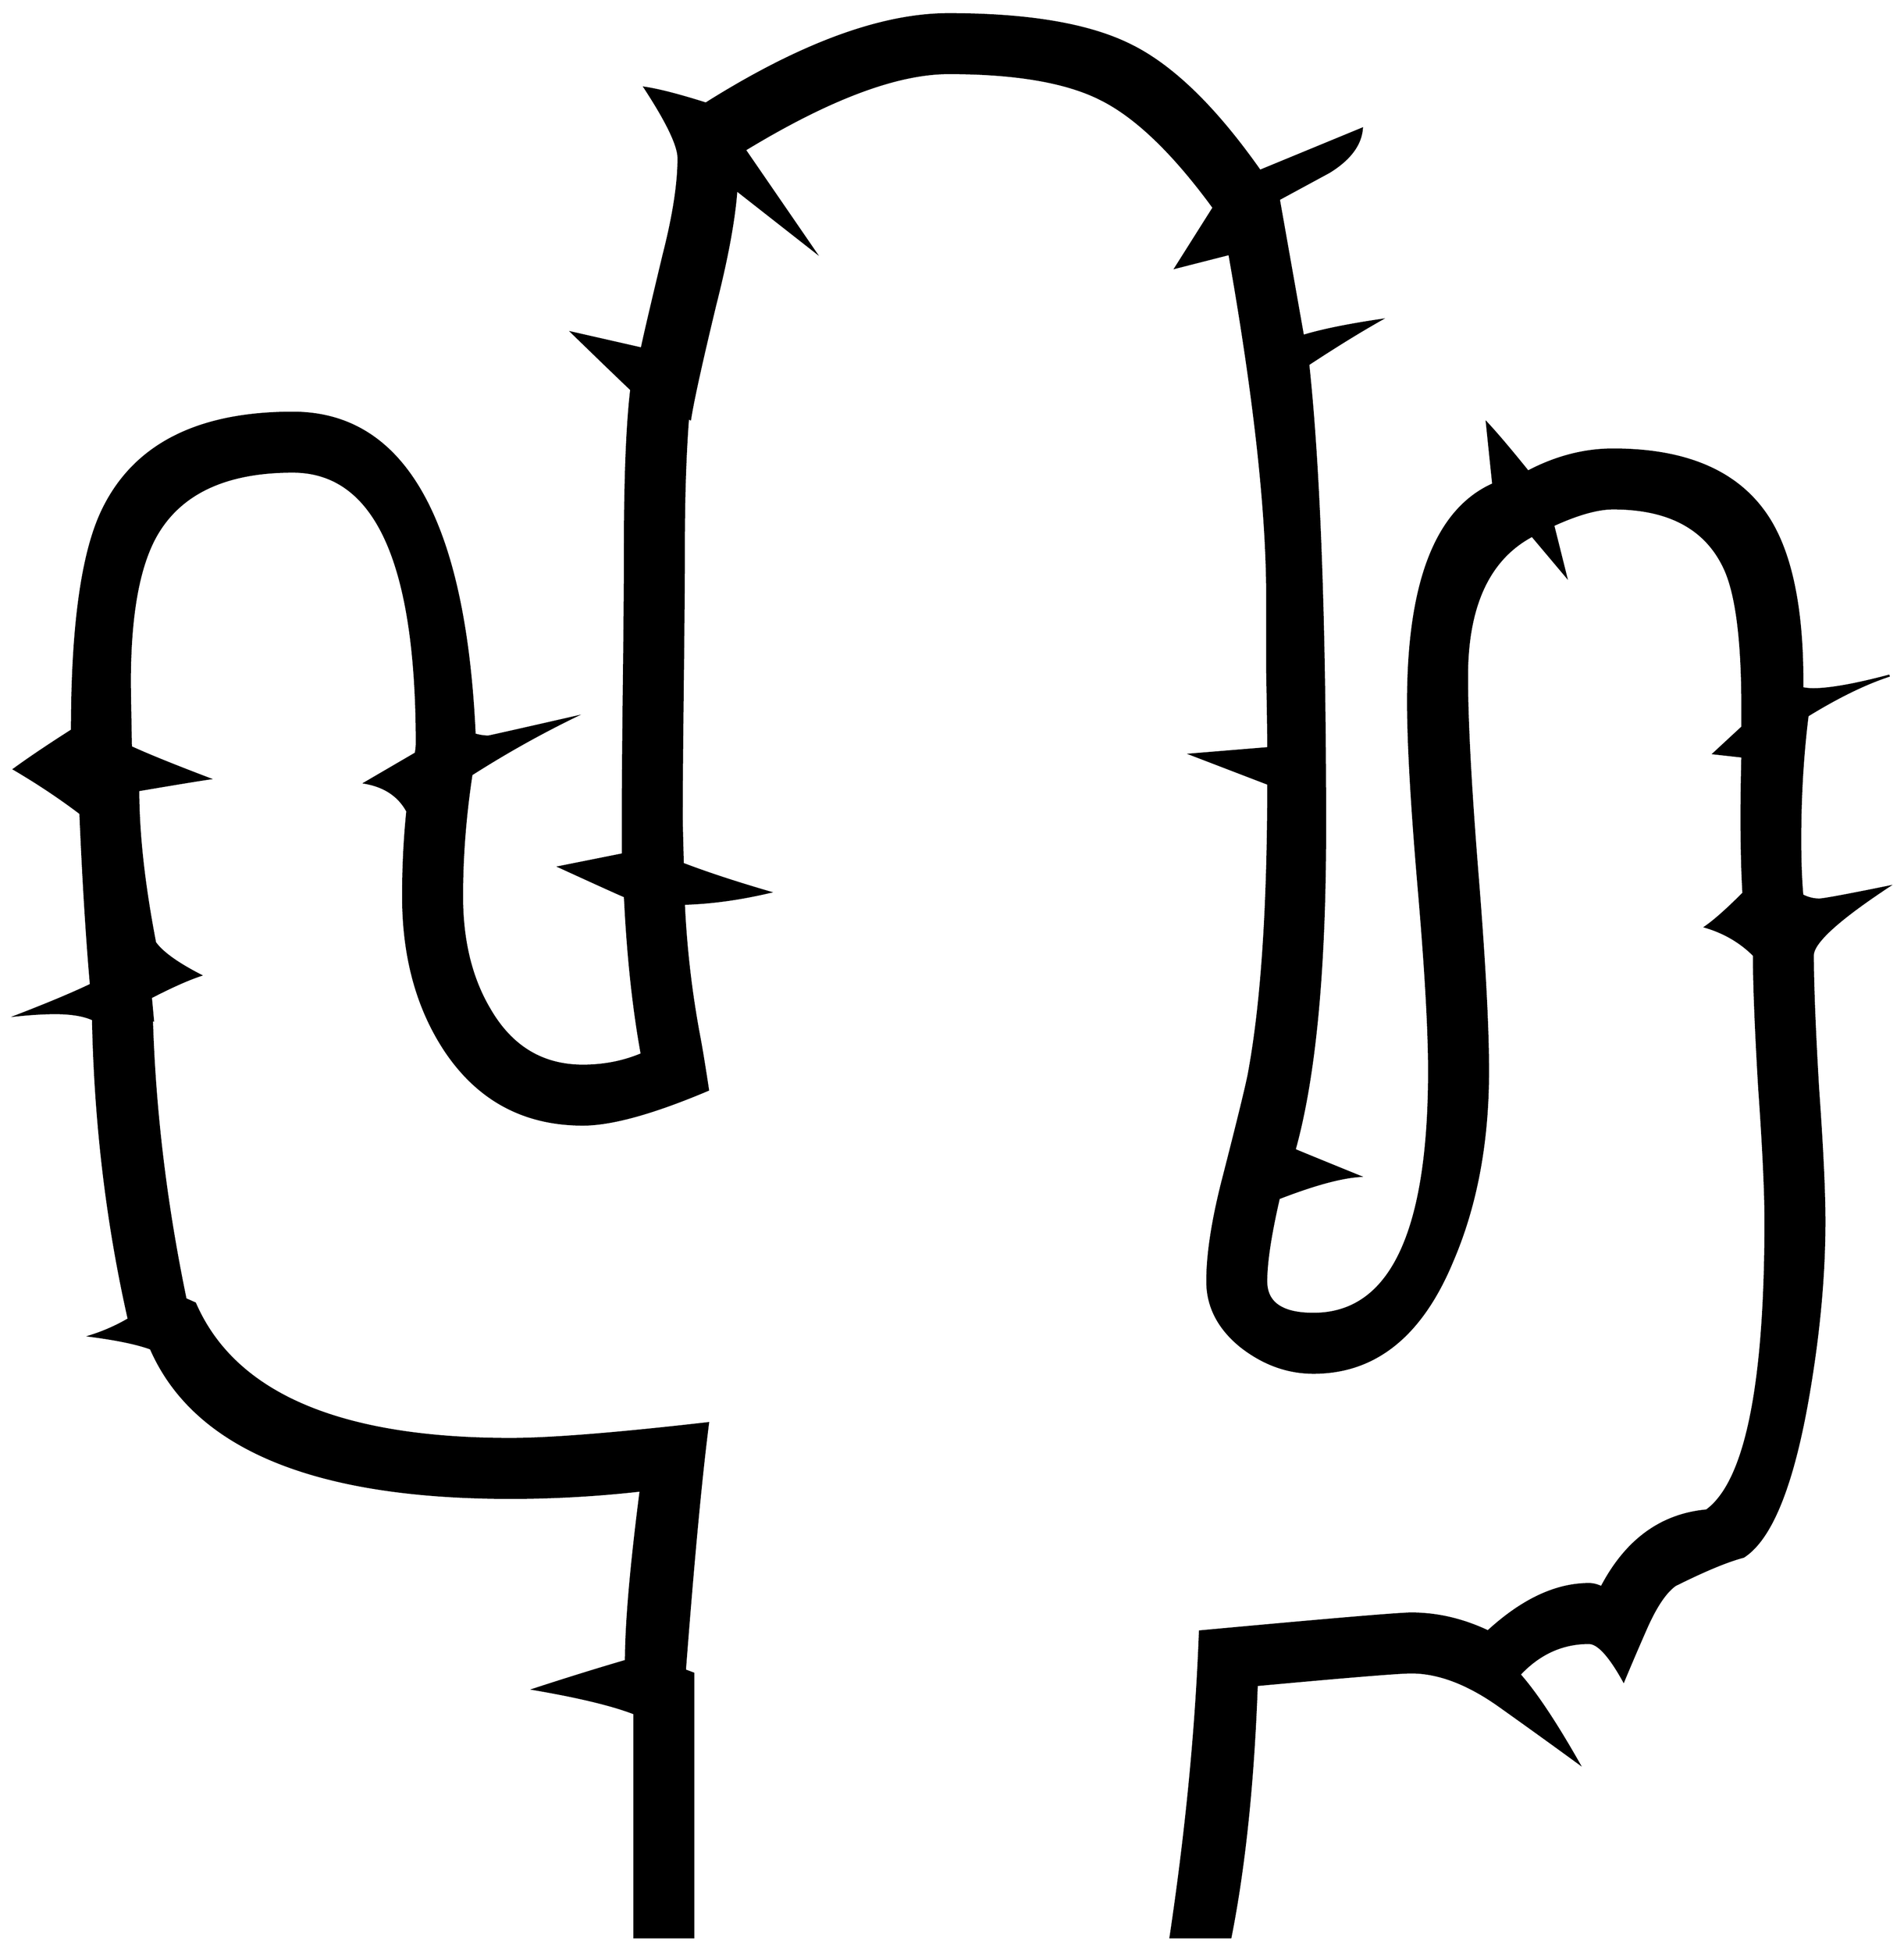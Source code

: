 


\begin{tikzpicture}[y=0.80pt, x=0.80pt, yscale=-1.0, xscale=1.0, inner sep=0pt, outer sep=0pt]
\begin{scope}[shift={(100.0,1698.0)},nonzero rule]
  \path[draw=.,fill=.,line width=1.600pt] (1866.0,-860.0) ..
    controls (1843.333,-852.667) and (1817.333,-840.0) ..
    (1788.0,-822.0) .. controls (1783.333,-784.667) and
    (1781.0,-745.333) .. (1781.0,-704.0) .. controls
    (1781.0,-683.333) and (1781.667,-665.667) .. (1783.0,-651.0) ..
    controls (1788.333,-648.333) and (1793.667,-647.0) ..
    (1799.0,-647.0) .. controls (1803.0,-647.0) and
    (1824.667,-651.0) .. (1864.0,-659.0) .. controls
    (1816.667,-627.667) and (1793.0,-606.0) .. (1793.0,-594.0) ..
    controls (1793.0,-566.0) and (1794.667,-523.667) ..
    (1798.0,-467.0) .. controls (1802.0,-411.0) and
    (1804.0,-369.0) .. (1804.0,-341.0) .. controls
    (1804.0,-288.333) and (1798.667,-231.667) .. (1788.0,-171.0) ..
    controls (1773.333,-88.333) and (1753.0,-38.667) .. (1727.0,-22.0)
    .. controls (1711.667,-18.0) and (1690.0,-9.0) .. (1662.0,5.0)
    .. controls (1652.667,11.667) and (1643.333,25.667) .. (1634.0,47.0)
    .. controls (1626.667,63.667) and (1619.667,80.0) .. (1613.0,96.0)
    .. controls (1599.667,72.0) and (1588.667,60.0) .. (1580.0,60.0)
    .. controls (1554.667,60.0) and (1532.667,70.0) .. (1514.0,90.0)
    .. controls (1529.333,107.333) and (1548.0,135.333) ..
    (1570.0,174.0) .. controls (1545.333,156.0) and (1520.333,138.0)
    .. (1495.0,120.0) .. controls (1465.0,98.667) and
    (1437.0,88.0) .. (1411.0,88.0) .. controls (1399.667,88.0) and
    (1350.667,92.0) .. (1264.0,100.0) .. controls (1260.667,192.667)
    and (1252.333,272.667) .. (1239.0,340.0) -- (1182.0,340.0) ..
    controls (1197.333,237.333) and (1206.667,140.333) .. (1210.0,49.0)
    .. controls (1332.667,37.667) and (1399.667,32.0) .. (1411.0,32.0)
    .. controls (1435.667,32.0) and (1460.0,37.667) .. (1484.0,49.0)
    .. controls (1516.667,19.0) and (1548.667,4.0) .. (1580.0,4.0)
    .. controls (1584.0,4.0) and (1588.0,5.0) .. (1592.0,7.0) ..
    controls (1615.333,-37.667) and (1648.667,-62.0) .. (1692.0,-66.0)
    .. controls (1729.333,-93.333) and (1748.0,-185.0) ..
    (1748.0,-341.0) .. controls (1748.0,-369.0) and
    (1746.0,-411.333) .. (1742.0,-468.0) .. controls
    (1738.667,-524.667) and (1737.0,-566.667) .. (1737.0,-594.0) ..
    controls (1724.333,-606.667) and (1709.0,-615.667) ..
    (1691.0,-621.0) .. controls (1699.667,-627.0) and
    (1711.667,-637.667) .. (1727.0,-653.0) .. controls
    (1725.0,-687.667) and (1724.667,-731.0) .. (1726.0,-783.0) --
    (1699.0,-786.0) -- (1726.0,-811.0) -- (1726.0,-830.0) ..
    controls (1726.0,-892.0) and (1720.667,-935.333) ..
    (1710.0,-960.0) .. controls (1692.667,-999.333) and
    (1657.0,-1019.0) .. (1603.0,-1019.0) .. controls
    (1588.333,-1019.0) and (1569.333,-1013.667) .. (1546.0,-1003.0) --
    (1558.0,-955.0) -- (1526.0,-993.0) .. controls
    (1484.667,-971.0) and (1464.0,-926.333) .. (1464.0,-859.0) ..
    controls (1464.0,-817.0) and (1467.333,-754.333) ..
    (1474.0,-671.0) .. controls (1480.667,-588.333) and
    (1484.0,-526.0) .. (1484.0,-484.0) .. controls
    (1484.0,-416.0) and (1472.667,-355.667) .. (1450.0,-303.0) ..
    controls (1420.667,-232.333) and (1376.667,-197.0) ..
    (1318.0,-197.0) .. controls (1293.333,-197.0) and
    (1270.333,-205.333) .. (1249.0,-222.0) .. controls
    (1227.667,-239.333) and (1217.0,-260.0) .. (1217.0,-284.0) ..
    controls (1217.0,-310.667) and (1222.333,-344.333) ..
    (1233.0,-385.0) .. controls (1247.667,-442.333) and
    (1255.667,-475.333) .. (1257.0,-484.0) .. controls
    (1269.0,-550.0) and (1275.0,-641.0) .. (1275.0,-757.0) --
    (1202.0,-785.0) -- (1275.0,-791.0) .. controls
    (1275.0,-803.667) and (1274.667,-827.667) .. (1274.0,-863.0) ..
    controls (1274.0,-893.0) and (1274.0,-917.0) ..
    (1274.0,-935.0) .. controls (1274.0,-1016.333) and
    (1262.0,-1125.0) .. (1238.0,-1261.0) -- (1187.0,-1248.0) --
    (1223.0,-1305.0) .. controls (1185.0,-1357.0) and
    (1149.333,-1391.333) .. (1116.0,-1408.0) .. controls
    (1083.333,-1424.667) and (1035.0,-1433.0) .. (971.0,-1433.0) ..
    controls (921.667,-1433.0) and (857.0,-1408.667) ..
    (777.0,-1360.0) -- (843.0,-1264.0) -- (769.0,-1322.0) ..
    controls (767.0,-1294.0) and (760.333,-1257.667) ..
    (749.0,-1213.0) .. controls (735.667,-1157.667) and
    (727.667,-1121.333) .. (725.0,-1104.0) -- (723.0,-1105.0) ..
    controls (720.333,-1070.333) and (719.0,-1029.333) ..
    (719.0,-982.0) .. controls (719.0,-953.333) and (718.667,-910.333)
    .. (718.0,-853.0) .. controls (717.333,-795.667) and
    (717.0,-752.667) .. (717.0,-724.0) .. controls (717.0,-720.667)
    and (717.333,-706.333) .. (718.0,-681.0) .. controls
    (740.667,-672.333) and (768.0,-663.333) .. (800.0,-654.0) ..
    controls (771.333,-647.333) and (744.333,-643.667) .. (719.0,-643.0)
    .. controls (721.0,-599.667) and (726.0,-557.0) ..
    (734.0,-515.0) .. controls (736.0,-504.333) and (738.667,-488.0)
    .. (742.0,-466.0) .. controls (690.0,-444.0) and
    (650.333,-433.0) .. (623.0,-433.0) .. controls (567.667,-433.0)
    and (524.333,-456.0) .. (493.0,-502.0) .. controls
    (465.667,-542.667) and (452.0,-592.0) .. (452.0,-650.0) ..
    controls (452.0,-678.0) and (453.333,-705.0) .. (456.0,-731.0)
    .. controls (448.0,-745.667) and (434.667,-754.667) ..
    (416.0,-758.0) -- (464.0,-786.0) .. controls (464.667,-789.333)
    and (465.0,-792.667) .. (465.0,-796.0) .. controls
    (465.0,-968.0) and (425.667,-1054.0) .. (347.0,-1054.0) ..
    controls (284.333,-1054.0) and (241.333,-1034.333) ..
    (218.0,-995.0) .. controls (200.667,-965.667) and (192.0,-918.667)
    .. (192.0,-854.0) .. controls (192.0,-848.0) and
    (192.333,-827.333) .. (193.0,-792.0) .. controls (209.0,-784.667)
    and (233.667,-774.667) .. (267.0,-762.0) .. controls
    (257.667,-760.667) and (235.333,-757.0) .. (200.0,-751.0) ..
    controls (200.0,-709.667) and (205.333,-661.333) .. (216.0,-606.0)
    .. controls (222.667,-596.667) and (237.0,-586.333) ..
    (259.0,-575.0) .. controls (247.0,-571.0) and (231.333,-564.0)
    .. (212.0,-554.0) -- (214.0,-532.0) -- (213.0,-532.0) ..
    controls (215.667,-445.333) and (226.333,-357.0) .. (245.0,-267.0)
    -- (254.0,-263.0) .. controls (291.333,-177.0) and
    (391.333,-134.0) .. (554.0,-134.0) .. controls (592.0,-134.0)
    and (654.667,-139.0) .. (742.0,-149.0) .. controls
    (735.333,-97.0) and (728.0,-18.667) .. (720.0,86.0) --
    (728.0,89.0) -- (728.0,340.0) -- (672.0,340.0) --
    (672.0,127.0) .. controls (651.333,119.0) and (619.667,111.333) ..
    (577.0,104.0) .. controls (607.667,94.0) and (636.667,85.0) ..
    (664.0,77.0) .. controls (664.0,41.667) and (668.667,-12.333) ..
    (678.0,-85.0) .. controls (636.667,-80.333) and (595.333,-78.0) ..
    (554.0,-78.0) .. controls (367.333,-78.0) and (253.333,-125.333)
    .. (212.0,-220.0) .. controls (199.333,-224.667) and
    (180.333,-228.667) .. (155.0,-232.0) .. controls (167.667,-236.0)
    and (179.667,-241.333) .. (191.0,-248.0) .. controls
    (170.333,-339.333) and (159.0,-434.333) .. (157.0,-533.0) ..
    controls (148.333,-537.0) and (136.333,-539.0) .. (121.0,-539.0)
    .. controls (111.0,-539.0) and (99.333,-538.333) ..
    (86.0,-537.0) .. controls (115.333,-548.333) and (138.333,-558.0)
    .. (155.0,-566.0) .. controls (151.0,-612.0) and
    (147.667,-666.333) .. (145.0,-729.0) .. controls (125.667,-743.667)
    and (104.667,-757.667) .. (82.0,-771.0) .. controls
    (96.667,-781.667) and (115.0,-794.0) .. (137.0,-808.0) ..
    controls (137.0,-908.667) and (147.0,-979.0) ..
    (167.0,-1019.0) .. controls (197.0,-1079.667) and
    (257.0,-1110.0) .. (347.0,-1110.0) .. controls
    (453.0,-1110.0) and (510.667,-1008.0) .. (520.0,-804.0) ..
    controls (524.667,-802.667) and (529.0,-802.0) .. (533.0,-802.0)
    .. controls (533.667,-802.0) and (560.333,-808.0) ..
    (613.0,-820.0) .. controls (580.333,-804.0) and (548.333,-786.0)
    .. (517.0,-766.0) .. controls (511.0,-726.667) and
    (508.0,-688.0) .. (508.0,-650.0) .. controls (508.0,-608.0)
    and (516.667,-572.333) .. (534.0,-543.0) .. controls
    (554.667,-507.0) and (584.333,-489.0) .. (623.0,-489.0) ..
    controls (643.0,-489.0) and (661.667,-492.667) .. (679.0,-500.0)
    .. controls (671.0,-544.0) and (665.667,-594.0) ..
    (663.0,-650.0) .. controls (661.0,-650.667) and (640.333,-660.0)
    .. (601.0,-678.0) -- (661.0,-690.0) .. controls
    (661.0,-690.0) and (661.0,-701.333) .. (661.0,-724.0) ..
    controls (661.0,-752.667) and (661.333,-795.333) .. (662.0,-852.0)
    .. controls (662.667,-908.667) and (663.0,-951.333) ..
    (663.0,-980.0) .. controls (663.0,-1047.333) and
    (665.0,-1098.0) .. (669.0,-1132.0) .. controls
    (656.333,-1144.0) and (637.667,-1162.0) .. (613.0,-1186.0) ..
    controls (627.667,-1182.667) and (649.667,-1177.667) ..
    (679.0,-1171.0) .. controls (681.0,-1181.0) and
    (688.0,-1211.0) .. (700.0,-1261.0) .. controls
    (709.333,-1297.667) and (714.0,-1328.0) .. (714.0,-1352.0) ..
    controls (714.0,-1364.0) and (703.333,-1386.333) ..
    (682.0,-1419.0) .. controls (695.333,-1417.0) and
    (714.667,-1412.0) .. (740.0,-1404.0) .. controls
    (830.0,-1460.667) and (907.0,-1489.0) .. (971.0,-1489.0) ..
    controls (1046.333,-1489.0) and (1103.667,-1479.333) ..
    (1143.0,-1460.0) .. controls (1183.0,-1440.667) and
    (1224.333,-1400.667) .. (1267.0,-1340.0) -- (1364.0,-1380.0) ..
    controls (1362.667,-1364.667) and (1352.333,-1351.0) ..
    (1333.0,-1339.0) .. controls (1317.0,-1330.333) and
    (1301.0,-1321.667) .. (1285.0,-1313.0) -- (1308.0,-1183.0) ..
    controls (1325.333,-1188.333) and (1349.667,-1193.333) ..
    (1381.0,-1198.0) .. controls (1361.0,-1186.667) and
    (1338.333,-1172.667) .. (1313.0,-1156.0) .. controls
    (1323.667,-1056.0) and (1329.0,-909.0) .. (1329.0,-715.0) ..
    controls (1329.0,-580.333) and (1319.333,-478.333) ..
    (1300.0,-409.0) .. controls (1301.333,-408.333) and
    (1321.667,-400.0) .. (1361.0,-384.0) .. controls
    (1343.0,-382.667) and (1317.667,-375.667) .. (1285.0,-363.0) ..
    controls (1277.0,-328.333) and (1273.0,-302.0) ..
    (1273.0,-284.0) .. controls (1273.0,-263.333) and
    (1288.0,-253.0) .. (1318.0,-253.0) .. controls
    (1391.333,-253.0) and (1428.0,-330.0) .. (1428.0,-484.0) ..
    controls (1428.0,-523.333) and (1424.667,-581.667) ..
    (1418.0,-659.0) .. controls (1411.333,-737.0) and
    (1408.0,-795.667) .. (1408.0,-835.0) .. controls
    (1408.0,-949.0) and (1435.0,-1018.0) .. (1489.0,-1042.0) ..
    controls (1487.667,-1054.667) and (1485.667,-1074.0) ..
    (1483.0,-1100.0) .. controls (1492.333,-1090.0) and
    (1505.333,-1074.667) .. (1522.0,-1054.0) .. controls
    (1548.667,-1068.0) and (1575.667,-1075.0) .. (1603.0,-1075.0) ..
    controls (1673.0,-1075.0) and (1722.0,-1053.667) ..
    (1750.0,-1011.0) .. controls (1772.667,-976.333) and
    (1783.667,-922.0) .. (1783.0,-848.0) .. controls
    (1787.0,-847.333) and (1790.333,-847.0) .. (1793.0,-847.0) ..
    controls (1809.0,-847.0) and (1833.333,-851.333) ..
    (1866.0,-860.0) -- cycle;
\end{scope}

\end{tikzpicture}

